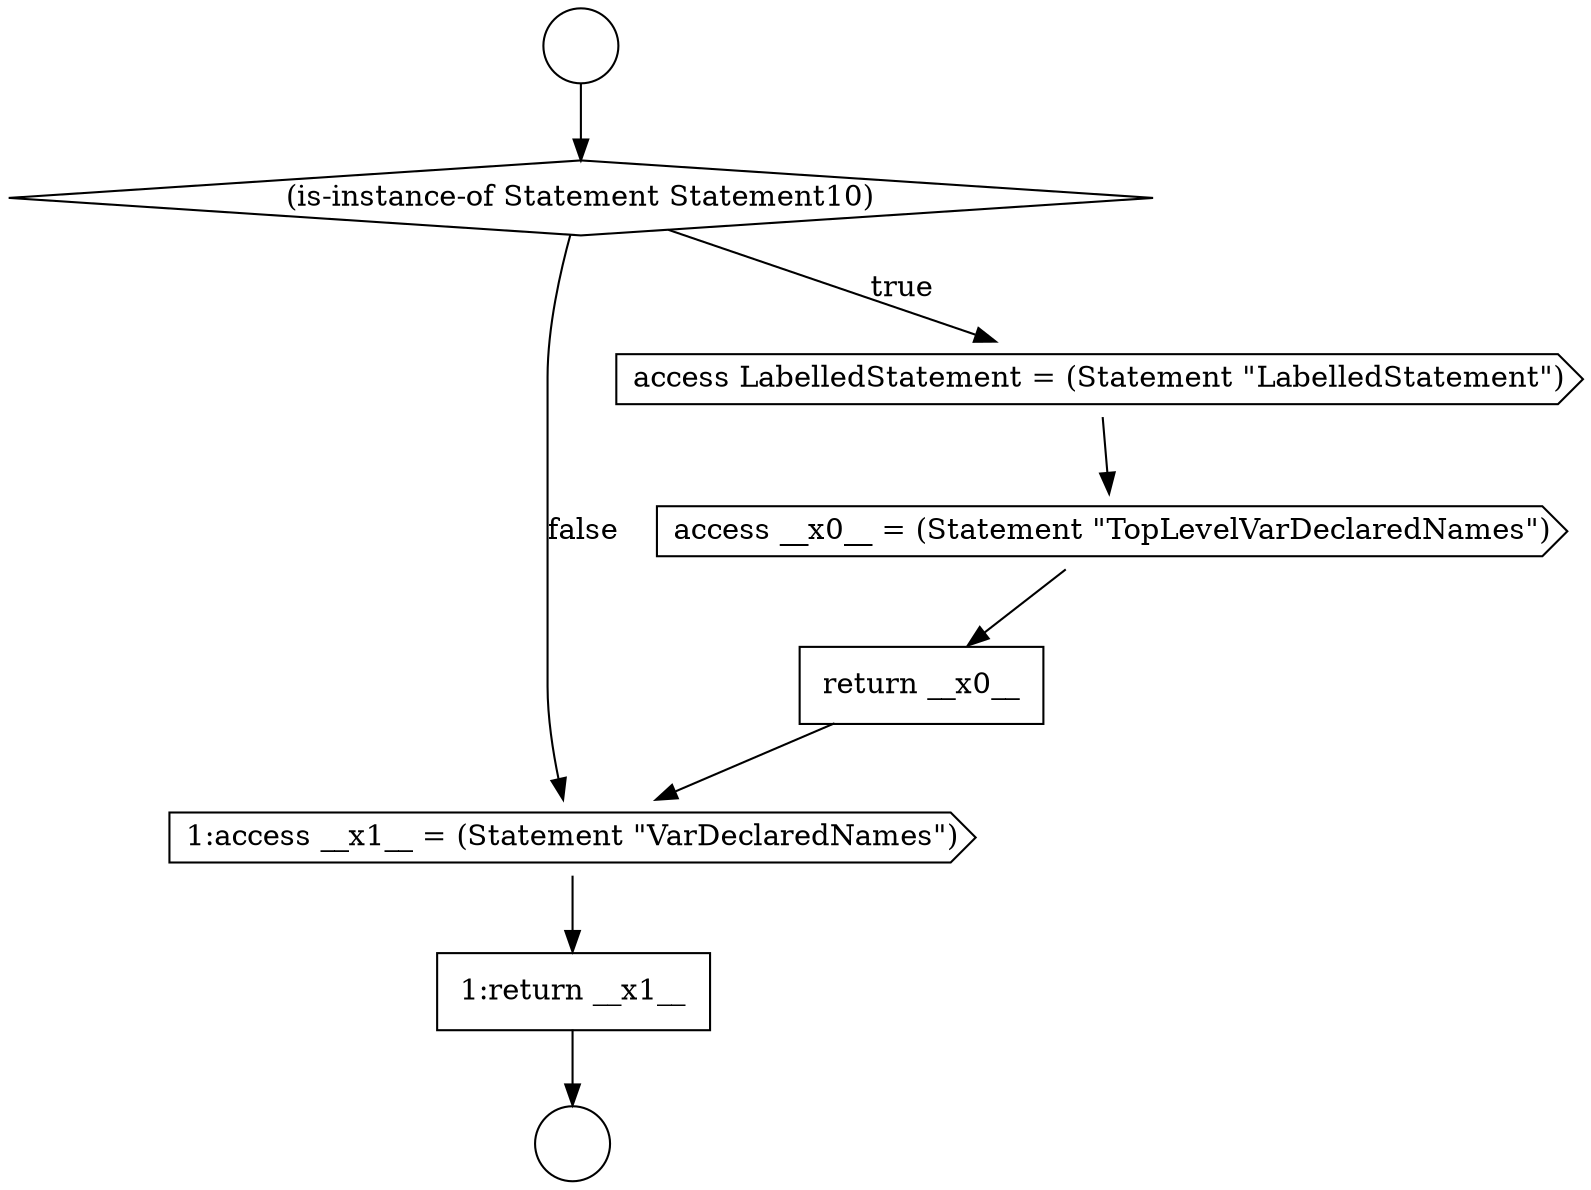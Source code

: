 digraph {
  node5454 [shape=cds, label=<<font color="black">1:access __x1__ = (Statement &quot;VarDeclaredNames&quot;)</font>> color="black" fillcolor="white" style=filled]
  node5448 [shape=circle label=" " color="black" fillcolor="white" style=filled]
  node5455 [shape=none, margin=0, label=<<font color="black">
    <table border="0" cellborder="1" cellspacing="0" cellpadding="10">
      <tr><td align="left">1:return __x1__</td></tr>
    </table>
  </font>> color="black" fillcolor="white" style=filled]
  node5451 [shape=cds, label=<<font color="black">access LabelledStatement = (Statement &quot;LabelledStatement&quot;)</font>> color="black" fillcolor="white" style=filled]
  node5449 [shape=circle label=" " color="black" fillcolor="white" style=filled]
  node5452 [shape=cds, label=<<font color="black">access __x0__ = (Statement &quot;TopLevelVarDeclaredNames&quot;)</font>> color="black" fillcolor="white" style=filled]
  node5450 [shape=diamond, label=<<font color="black">(is-instance-of Statement Statement10)</font>> color="black" fillcolor="white" style=filled]
  node5453 [shape=none, margin=0, label=<<font color="black">
    <table border="0" cellborder="1" cellspacing="0" cellpadding="10">
      <tr><td align="left">return __x0__</td></tr>
    </table>
  </font>> color="black" fillcolor="white" style=filled]
  node5450 -> node5451 [label=<<font color="black">true</font>> color="black"]
  node5450 -> node5454 [label=<<font color="black">false</font>> color="black"]
  node5452 -> node5453 [ color="black"]
  node5451 -> node5452 [ color="black"]
  node5454 -> node5455 [ color="black"]
  node5448 -> node5450 [ color="black"]
  node5455 -> node5449 [ color="black"]
  node5453 -> node5454 [ color="black"]
}
